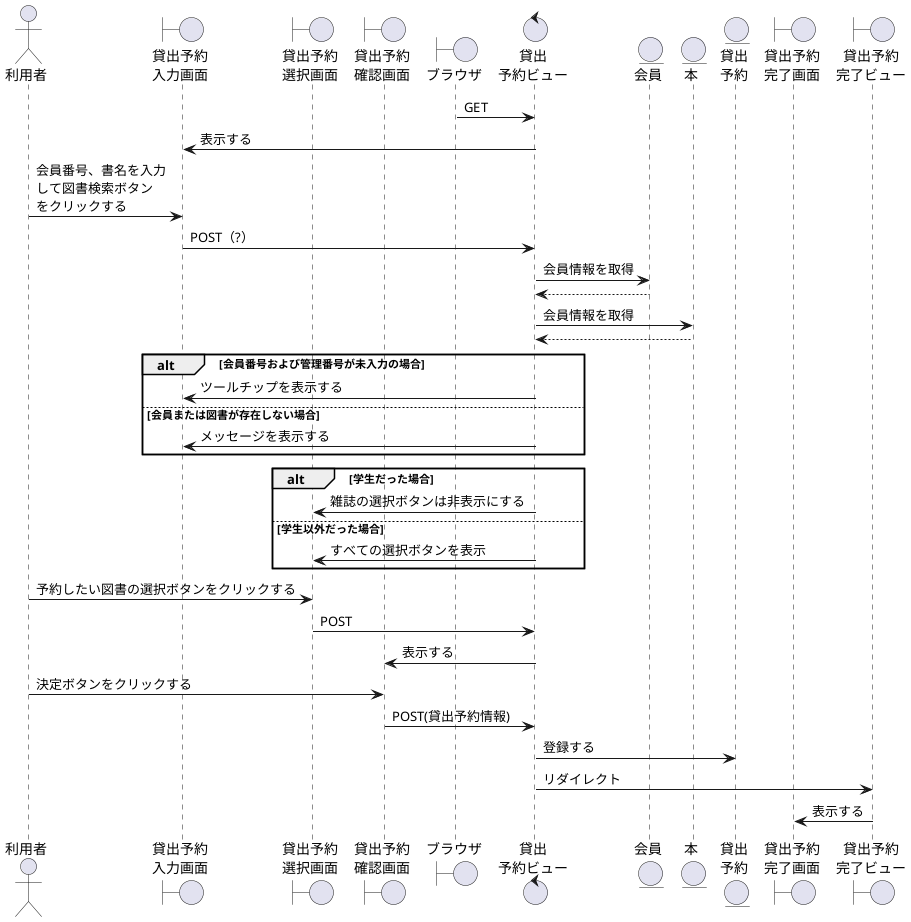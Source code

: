 @startuml KY

actor "利用者" as user
boundary "貸出予約\n入力画面" as KYKs
boundary "貸出予約\n選択画面" as KYs
boundary "貸出予約\n確認画面" as KYChecks
boundary "ブラウザ" as brz
control "貸出\n予約ビュー" as KYv
entity "会員" as member
entity "本" as book
entity "貸出\n予約" as KY
boundary "貸出予約\n完了画面" as KYOKs
boundary "貸出予約\n完了ビュー" as KYOKv
 

brz -> KYv: GET
KYKs <- KYv: 表示する
user -> KYKs: 会員番号、書名を入力\nして図書検索ボタン\nをクリックする
KYKs -> KYv: POST（?）
KYv -> member: 会員情報を取得
KYv <-- member
KYv -> book: 会員情報を取得
KYv <-- book
alt 会員番号および管理番号が未入力の場合
    KYKs <- KYv:ツールチップを表示する
else 会員または図書が存在しない場合
    KYKs <- KYv:メッセージを表示する
end
alt 学生だった場合
    KYs <- KYv:雑誌の選択ボタンは非表示にする
else 学生以外だった場合
    KYs <- KYv:すべての選択ボタンを表示
end
user -> KYs:予約したい図書の選択ボタンをクリックする
KYs -> KYv:POST
KYChecks <- KYv:表示する
user -> KYChecks:決定ボタンをクリックする
KYChecks -> KYv:POST(貸出予約情報)
KYv -> KY:登録する
KYv -> KYOKv:リダイレクト
KYOKs <- KYOKv:表示する

@enduml
